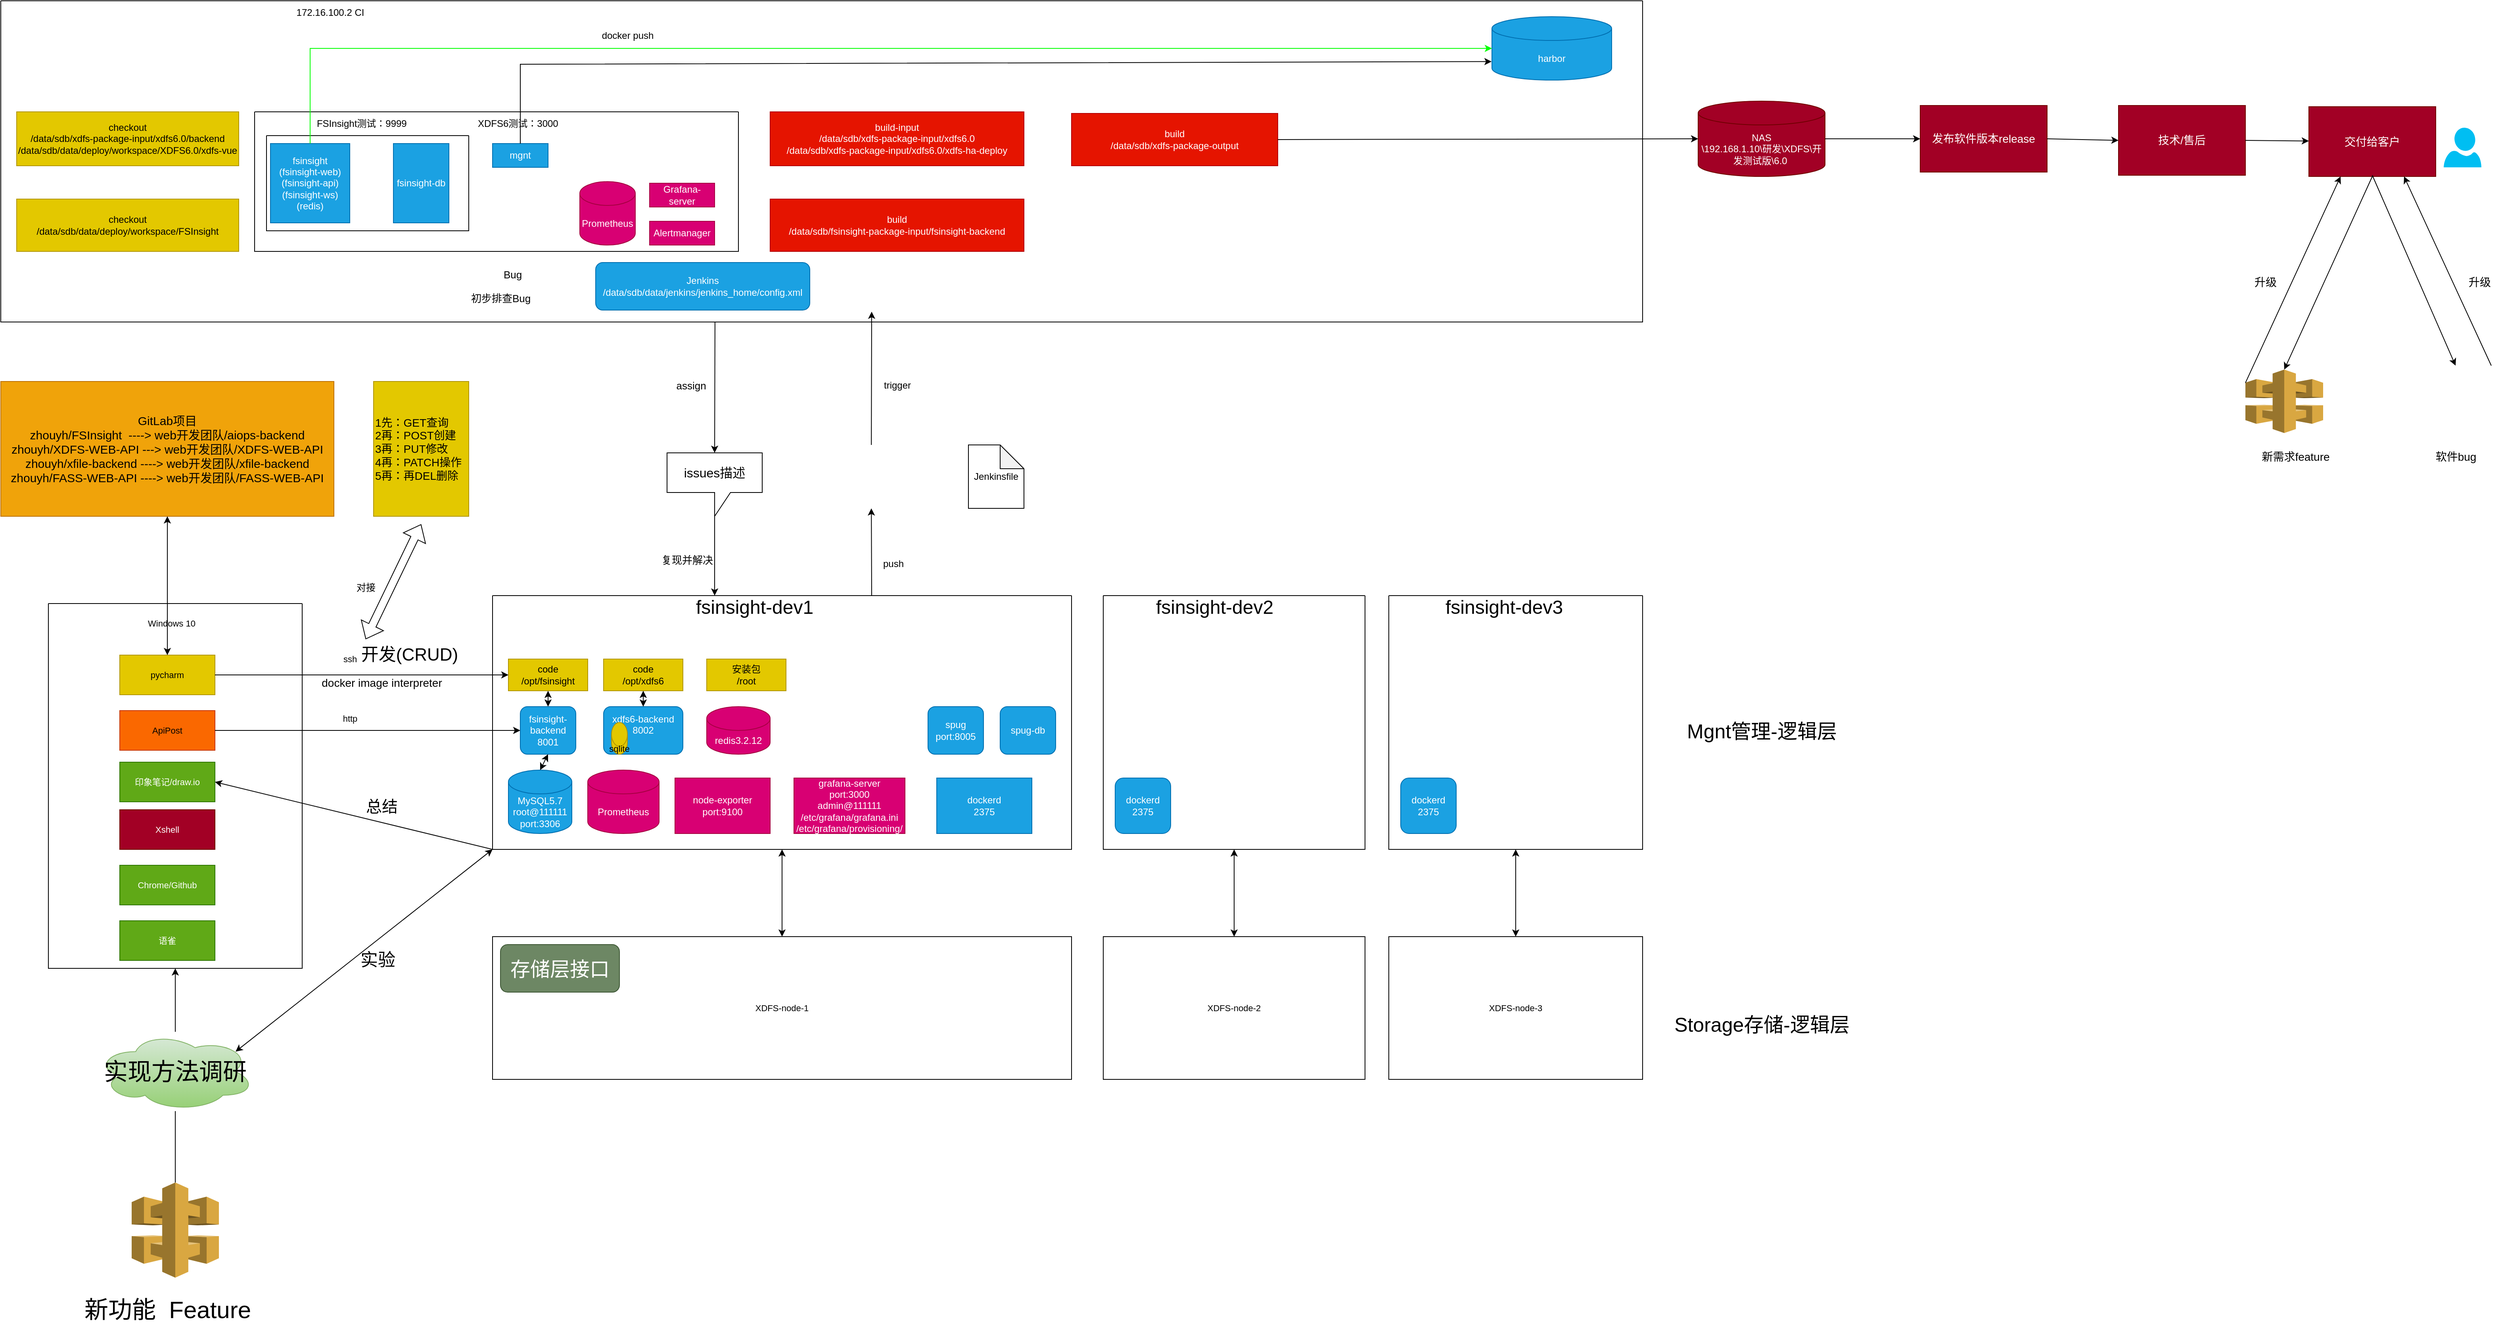 <mxfile version="20.8.20" type="github">
  <diagram id="FTMYfUYjVG7pnufS5h2L" name="第 1 页">
    <mxGraphModel dx="1747" dy="787" grid="1" gridSize="10" guides="1" tooltips="1" connect="1" arrows="1" fold="1" page="1" pageScale="1" pageWidth="827" pageHeight="1169" math="0" shadow="0">
      <root>
        <mxCell id="0" />
        <mxCell id="1" parent="0" />
        <mxCell id="vSvhDizwMLqlaj25CJx4-2" value="" style="swimlane;startSize=0;" parent="1" vertex="1">
          <mxGeometry x="-170" y="800" width="730" height="320" as="geometry" />
        </mxCell>
        <mxCell id="vSvhDizwMLqlaj25CJx4-3" value="fsinsight-dev1" style="text;html=1;align=center;verticalAlign=middle;resizable=0;points=[];autosize=1;strokeColor=none;fillColor=none;fontSize=24;" parent="vSvhDizwMLqlaj25CJx4-2" vertex="1">
          <mxGeometry x="245" y="-5" width="170" height="40" as="geometry" />
        </mxCell>
        <mxCell id="vSvhDizwMLqlaj25CJx4-12" value="spug&lt;br&gt;port:8005" style="rounded=1;whiteSpace=wrap;html=1;fillColor=#1ba1e2;fontColor=#ffffff;strokeColor=#006EAF;" parent="vSvhDizwMLqlaj25CJx4-2" vertex="1">
          <mxGeometry x="549" y="140" width="70" height="60" as="geometry" />
        </mxCell>
        <mxCell id="vSvhDizwMLqlaj25CJx4-13" value="spug-db" style="rounded=1;whiteSpace=wrap;html=1;fillColor=#1ba1e2;fontColor=#ffffff;strokeColor=#006EAF;" parent="vSvhDizwMLqlaj25CJx4-2" vertex="1">
          <mxGeometry x="640" y="140" width="70" height="60" as="geometry" />
        </mxCell>
        <mxCell id="vSvhDizwMLqlaj25CJx4-15" value="code&lt;br&gt;/opt/fsinsight" style="rounded=0;whiteSpace=wrap;html=1;fillColor=#e3c800;fontColor=#000000;strokeColor=#B09500;" parent="vSvhDizwMLqlaj25CJx4-2" vertex="1">
          <mxGeometry x="20" y="80" width="100" height="40" as="geometry" />
        </mxCell>
        <mxCell id="vSvhDizwMLqlaj25CJx4-16" value="code&lt;br&gt;/opt/xdfs6" style="rounded=0;whiteSpace=wrap;html=1;fillColor=#e3c800;fontColor=#000000;strokeColor=#B09500;" parent="vSvhDizwMLqlaj25CJx4-2" vertex="1">
          <mxGeometry x="140" y="80" width="100" height="40" as="geometry" />
        </mxCell>
        <mxCell id="vSvhDizwMLqlaj25CJx4-17" value="fsinsight-backend&lt;br&gt;8001" style="rounded=1;whiteSpace=wrap;html=1;fillColor=#1ba1e2;fontColor=#ffffff;strokeColor=#006EAF;" parent="vSvhDizwMLqlaj25CJx4-2" vertex="1">
          <mxGeometry x="35" y="140" width="70" height="60" as="geometry" />
        </mxCell>
        <mxCell id="vSvhDizwMLqlaj25CJx4-18" value="xdfs6-backend&lt;br&gt;8002&lt;br&gt;&lt;br&gt;" style="rounded=1;whiteSpace=wrap;html=1;fillColor=#1ba1e2;fontColor=#ffffff;strokeColor=#006EAF;" parent="vSvhDizwMLqlaj25CJx4-2" vertex="1">
          <mxGeometry x="140" y="140" width="100" height="60" as="geometry" />
        </mxCell>
        <mxCell id="BFVZz1PlwPAsUvEPE4qQ-16" value="Prometheus" style="shape=cylinder3;whiteSpace=wrap;html=1;boundedLbl=1;backgroundOutline=1;size=15;fillColor=#d80073;fontColor=#ffffff;strokeColor=#A50040;" parent="vSvhDizwMLqlaj25CJx4-2" vertex="1">
          <mxGeometry x="120" y="220" width="90" height="80" as="geometry" />
        </mxCell>
        <mxCell id="BFVZz1PlwPAsUvEPE4qQ-17" value="MySQL5.7&lt;br&gt;root@111111&lt;br&gt;port:3306" style="shape=cylinder3;whiteSpace=wrap;html=1;boundedLbl=1;backgroundOutline=1;size=15;fillColor=#1ba1e2;fontColor=#ffffff;strokeColor=#006EAF;" parent="vSvhDizwMLqlaj25CJx4-2" vertex="1">
          <mxGeometry x="20" y="220" width="80" height="80" as="geometry" />
        </mxCell>
        <mxCell id="BFVZz1PlwPAsUvEPE4qQ-18" value="node-exporter&lt;br style=&quot;border-color: var(--border-color);&quot;&gt;port:9100" style="rounded=0;whiteSpace=wrap;html=1;fillColor=#d80073;fontColor=#ffffff;strokeColor=#A50040;" parent="vSvhDizwMLqlaj25CJx4-2" vertex="1">
          <mxGeometry x="230" y="230" width="120" height="70" as="geometry" />
        </mxCell>
        <mxCell id="BFVZz1PlwPAsUvEPE4qQ-19" value="grafana-server&lt;br style=&quot;border-color: var(--border-color);&quot;&gt;port:3000&lt;br&gt;admin@111111&lt;br style=&quot;border-color: var(--border-color);&quot;&gt;/etc/grafana/grafana.ini&lt;br style=&quot;border-color: var(--border-color);&quot;&gt;/etc/grafana/provisioning/" style="rounded=0;whiteSpace=wrap;html=1;fillColor=#d80073;fontColor=#ffffff;strokeColor=#A50040;" parent="vSvhDizwMLqlaj25CJx4-2" vertex="1">
          <mxGeometry x="380" y="230" width="140" height="70" as="geometry" />
        </mxCell>
        <mxCell id="BFVZz1PlwPAsUvEPE4qQ-20" value="dockerd&lt;br&gt;2375" style="rounded=0;whiteSpace=wrap;html=1;fillColor=#1ba1e2;fontColor=#ffffff;strokeColor=#006EAF;" parent="vSvhDizwMLqlaj25CJx4-2" vertex="1">
          <mxGeometry x="560" y="230" width="120" height="70" as="geometry" />
        </mxCell>
        <mxCell id="BFVZz1PlwPAsUvEPE4qQ-26" value="" style="endArrow=classic;startArrow=classic;html=1;rounded=0;entryX=0.5;entryY=1;entryDx=0;entryDy=0;exitX=0.5;exitY=0;exitDx=0;exitDy=0;" parent="vSvhDizwMLqlaj25CJx4-2" source="vSvhDizwMLqlaj25CJx4-17" target="vSvhDizwMLqlaj25CJx4-15" edge="1">
          <mxGeometry width="50" height="50" relative="1" as="geometry">
            <mxPoint x="230" y="250" as="sourcePoint" />
            <mxPoint x="280" y="200" as="targetPoint" />
          </mxGeometry>
        </mxCell>
        <mxCell id="BFVZz1PlwPAsUvEPE4qQ-27" value="" style="endArrow=classic;startArrow=classic;html=1;rounded=0;entryX=0.5;entryY=1;entryDx=0;entryDy=0;exitX=0.5;exitY=0;exitDx=0;exitDy=0;" parent="vSvhDizwMLqlaj25CJx4-2" source="vSvhDizwMLqlaj25CJx4-18" target="vSvhDizwMLqlaj25CJx4-16" edge="1">
          <mxGeometry width="50" height="50" relative="1" as="geometry">
            <mxPoint x="230" y="250" as="sourcePoint" />
            <mxPoint x="280" y="200" as="targetPoint" />
          </mxGeometry>
        </mxCell>
        <mxCell id="BFVZz1PlwPAsUvEPE4qQ-32" value="&lt;font style=&quot;font-size: 11px;&quot;&gt;sqlite&lt;/font&gt;" style="shape=cylinder3;whiteSpace=wrap;html=1;boundedLbl=1;backgroundOutline=1;size=15;fillColor=#e3c800;fontColor=#000000;strokeColor=#B09500;" parent="vSvhDizwMLqlaj25CJx4-2" vertex="1">
          <mxGeometry x="150" y="160" width="20" height="40" as="geometry" />
        </mxCell>
        <mxCell id="BFVZz1PlwPAsUvEPE4qQ-56" value="" style="endArrow=classic;startArrow=classic;html=1;rounded=0;fontSize=13;exitX=0.5;exitY=0;exitDx=0;exitDy=0;exitPerimeter=0;entryX=0.5;entryY=1;entryDx=0;entryDy=0;" parent="vSvhDizwMLqlaj25CJx4-2" source="BFVZz1PlwPAsUvEPE4qQ-17" target="vSvhDizwMLqlaj25CJx4-17" edge="1">
          <mxGeometry width="50" height="50" relative="1" as="geometry">
            <mxPoint x="250" y="280" as="sourcePoint" />
            <mxPoint x="300" y="230" as="targetPoint" />
          </mxGeometry>
        </mxCell>
        <mxCell id="BFVZz1PlwPAsUvEPE4qQ-57" value="安装包&lt;br&gt;/root" style="rounded=0;whiteSpace=wrap;html=1;fillColor=#e3c800;fontColor=#000000;strokeColor=#B09500;" parent="vSvhDizwMLqlaj25CJx4-2" vertex="1">
          <mxGeometry x="270" y="80" width="100" height="40" as="geometry" />
        </mxCell>
        <mxCell id="BFVZz1PlwPAsUvEPE4qQ-99" value="redis3.2.12" style="shape=cylinder3;whiteSpace=wrap;html=1;boundedLbl=1;backgroundOutline=1;size=15;fillColor=#d80073;fontColor=#ffffff;strokeColor=#A50040;" parent="vSvhDizwMLqlaj25CJx4-2" vertex="1">
          <mxGeometry x="270" y="140" width="80" height="60" as="geometry" />
        </mxCell>
        <mxCell id="vSvhDizwMLqlaj25CJx4-4" value="" style="swimlane;startSize=0;" parent="1" vertex="1">
          <mxGeometry x="600" y="800" width="330" height="320" as="geometry" />
        </mxCell>
        <mxCell id="vSvhDizwMLqlaj25CJx4-5" value="fsinsight-dev2" style="text;html=1;align=center;verticalAlign=middle;resizable=0;points=[];autosize=1;strokeColor=none;fillColor=none;fontSize=24;" parent="vSvhDizwMLqlaj25CJx4-4" vertex="1">
          <mxGeometry x="55" y="-5" width="170" height="40" as="geometry" />
        </mxCell>
        <mxCell id="vSvhDizwMLqlaj25CJx4-27" value="dockerd&lt;br&gt;2375" style="rounded=1;whiteSpace=wrap;html=1;fillColor=#1ba1e2;fontColor=#ffffff;strokeColor=#006EAF;" parent="vSvhDizwMLqlaj25CJx4-4" vertex="1">
          <mxGeometry x="15" y="230" width="70" height="70" as="geometry" />
        </mxCell>
        <mxCell id="vSvhDizwMLqlaj25CJx4-6" value="" style="swimlane;startSize=0;" parent="1" vertex="1">
          <mxGeometry x="960" y="800" width="320" height="320" as="geometry" />
        </mxCell>
        <mxCell id="vSvhDizwMLqlaj25CJx4-7" value="fsinsight-dev3" style="text;html=1;align=center;verticalAlign=middle;resizable=0;points=[];autosize=1;strokeColor=none;fillColor=none;fontSize=24;" parent="vSvhDizwMLqlaj25CJx4-6" vertex="1">
          <mxGeometry x="60" y="-5" width="170" height="40" as="geometry" />
        </mxCell>
        <mxCell id="vSvhDizwMLqlaj25CJx4-28" value="dockerd&lt;br&gt;2375" style="rounded=1;whiteSpace=wrap;html=1;fillColor=#1ba1e2;fontColor=#ffffff;strokeColor=#006EAF;" parent="vSvhDizwMLqlaj25CJx4-6" vertex="1">
          <mxGeometry x="15" y="230" width="70" height="70" as="geometry" />
        </mxCell>
        <mxCell id="vSvhDizwMLqlaj25CJx4-19" value="" style="swimlane;startSize=0;fillColor=#FFFFFF;fontColor=#ffffff;strokeColor=#000000;" parent="1" vertex="1">
          <mxGeometry x="-790" y="50" width="2070" height="405" as="geometry" />
        </mxCell>
        <mxCell id="vSvhDizwMLqlaj25CJx4-21" value="Jenkins&lt;br&gt;/data/sdb/data/jenkins/jenkins_home/config.xml" style="rounded=1;whiteSpace=wrap;html=1;fillColor=#1ba1e2;fontColor=#ffffff;strokeColor=#006EAF;" parent="vSvhDizwMLqlaj25CJx4-19" vertex="1">
          <mxGeometry x="750" y="330" width="270" height="60" as="geometry" />
        </mxCell>
        <mxCell id="vSvhDizwMLqlaj25CJx4-22" value="checkout&lt;br&gt;/data/sdb/data/deploy/workspace/FSInsight" style="rounded=0;whiteSpace=wrap;html=1;fillColor=#e3c800;fontColor=#000000;strokeColor=#B09500;" parent="vSvhDizwMLqlaj25CJx4-19" vertex="1">
          <mxGeometry x="20" y="250" width="280" height="66" as="geometry" />
        </mxCell>
        <mxCell id="vSvhDizwMLqlaj25CJx4-23" value="checkout&lt;br&gt;/data/sdb/xdfs-package-input/xdfs6.0/backend&lt;br&gt;/data/sdb/data/deploy/workspace/XDFS6.0/xdfs-vue" style="rounded=0;whiteSpace=wrap;html=1;fillColor=#e3c800;fontColor=#000000;strokeColor=#B09500;" parent="vSvhDizwMLqlaj25CJx4-19" vertex="1">
          <mxGeometry x="20" y="140" width="280" height="68" as="geometry" />
        </mxCell>
        <mxCell id="vSvhDizwMLqlaj25CJx4-24" value="build&lt;br&gt;/data/sdb/fsinsight-package-input/fsinsight-backend" style="rounded=0;whiteSpace=wrap;html=1;fillColor=#e51400;fontColor=#ffffff;strokeColor=#B20000;" parent="vSvhDizwMLqlaj25CJx4-19" vertex="1">
          <mxGeometry x="970" y="250" width="320" height="66" as="geometry" />
        </mxCell>
        <mxCell id="vSvhDizwMLqlaj25CJx4-25" value="build-input&lt;br&gt;/data/sdb/xdfs-package-input/xdfs6.0&lt;br&gt;/data/sdb/xdfs-package-input/xdfs6.0/xdfs-ha-deploy" style="rounded=0;whiteSpace=wrap;html=1;fillColor=#e51400;fontColor=#ffffff;strokeColor=#B20000;" parent="vSvhDizwMLqlaj25CJx4-19" vertex="1">
          <mxGeometry x="970" y="140" width="320" height="68" as="geometry" />
        </mxCell>
        <mxCell id="vSvhDizwMLqlaj25CJx4-26" value="172.16.100.2 CI" style="text;html=1;align=center;verticalAlign=middle;resizable=0;points=[];autosize=1;strokeColor=none;fillColor=none;" parent="vSvhDizwMLqlaj25CJx4-19" vertex="1">
          <mxGeometry x="360" width="110" height="30" as="geometry" />
        </mxCell>
        <mxCell id="BFVZz1PlwPAsUvEPE4qQ-6" value="harbor" style="shape=cylinder3;whiteSpace=wrap;html=1;boundedLbl=1;backgroundOutline=1;size=15;fillColor=#1ba1e2;fontColor=#ffffff;strokeColor=#006EAF;" parent="vSvhDizwMLqlaj25CJx4-19" vertex="1">
          <mxGeometry x="1880" y="20" width="151" height="80" as="geometry" />
        </mxCell>
        <mxCell id="BFVZz1PlwPAsUvEPE4qQ-7" value="" style="swimlane;startSize=0;" parent="vSvhDizwMLqlaj25CJx4-19" vertex="1">
          <mxGeometry x="320" y="140" width="610" height="176" as="geometry" />
        </mxCell>
        <mxCell id="BFVZz1PlwPAsUvEPE4qQ-8" value="FSInsight测试：9999&amp;nbsp;&amp;nbsp;" style="text;html=1;align=center;verticalAlign=middle;resizable=0;points=[];autosize=1;strokeColor=none;fillColor=none;" parent="BFVZz1PlwPAsUvEPE4qQ-7" vertex="1">
          <mxGeometry x="67.58" width="140" height="30" as="geometry" />
        </mxCell>
        <mxCell id="BFVZz1PlwPAsUvEPE4qQ-10" value="Prometheus" style="shape=cylinder3;whiteSpace=wrap;html=1;boundedLbl=1;backgroundOutline=1;size=15;fillColor=#d80073;fontColor=#ffffff;strokeColor=#A50040;" parent="BFVZz1PlwPAsUvEPE4qQ-7" vertex="1">
          <mxGeometry x="410" y="88" width="70" height="80" as="geometry" />
        </mxCell>
        <mxCell id="BFVZz1PlwPAsUvEPE4qQ-11" value="Alertmanager" style="rounded=0;whiteSpace=wrap;html=1;fillColor=#d80073;fontColor=#ffffff;strokeColor=#A50040;" parent="BFVZz1PlwPAsUvEPE4qQ-7" vertex="1">
          <mxGeometry x="498" y="138" width="82" height="30" as="geometry" />
        </mxCell>
        <mxCell id="BFVZz1PlwPAsUvEPE4qQ-12" value="Grafana-server" style="rounded=0;whiteSpace=wrap;html=1;fillColor=#d80073;fontColor=#ffffff;strokeColor=#A50040;" parent="BFVZz1PlwPAsUvEPE4qQ-7" vertex="1">
          <mxGeometry x="498" y="90" width="82" height="30" as="geometry" />
        </mxCell>
        <mxCell id="BFVZz1PlwPAsUvEPE4qQ-15" value="mgnt" style="rounded=0;whiteSpace=wrap;html=1;fillColor=#1ba1e2;fontColor=#ffffff;strokeColor=#006EAF;" parent="BFVZz1PlwPAsUvEPE4qQ-7" vertex="1">
          <mxGeometry x="300" y="40" width="70" height="30" as="geometry" />
        </mxCell>
        <mxCell id="g5A8tSMMiwnT3m2xEH7A-10" value="XDFS6测试：3000&amp;nbsp;&amp;nbsp;" style="text;html=1;align=center;verticalAlign=middle;resizable=0;points=[];autosize=1;strokeColor=none;fillColor=none;" vertex="1" parent="BFVZz1PlwPAsUvEPE4qQ-7">
          <mxGeometry x="270" width="130" height="30" as="geometry" />
        </mxCell>
        <mxCell id="g5A8tSMMiwnT3m2xEH7A-11" value="" style="swimlane;startSize=0;strokeColor=#000000;fontSize=12;fontColor=#000000;fillColor=#FFFFFF;" vertex="1" parent="BFVZz1PlwPAsUvEPE4qQ-7">
          <mxGeometry x="15" y="30" width="255" height="120" as="geometry" />
        </mxCell>
        <mxCell id="g5A8tSMMiwnT3m2xEH7A-12" value="fsinsight-db" style="rounded=0;whiteSpace=wrap;html=1;fillColor=#1ba1e2;fontColor=#ffffff;strokeColor=#006EAF;" vertex="1" parent="g5A8tSMMiwnT3m2xEH7A-11">
          <mxGeometry x="160" y="10" width="70" height="100" as="geometry" />
        </mxCell>
        <mxCell id="BFVZz1PlwPAsUvEPE4qQ-14" value="fsinsight&lt;br&gt;(fsinsight-web)&lt;br&gt;(fsinsight-api)&lt;br&gt;(fsinsight-ws)&lt;br&gt;(redis)" style="rounded=0;whiteSpace=wrap;html=1;fillColor=#1ba1e2;fontColor=#ffffff;strokeColor=#006EAF;" parent="g5A8tSMMiwnT3m2xEH7A-11" vertex="1">
          <mxGeometry x="5" y="10" width="100" height="100" as="geometry" />
        </mxCell>
        <mxCell id="BFVZz1PlwPAsUvEPE4qQ-21" value="build&lt;br&gt;/data/sdb/xdfs-package-output" style="rounded=0;whiteSpace=wrap;html=1;fillColor=#e51400;fontColor=#ffffff;strokeColor=#B20000;" parent="vSvhDizwMLqlaj25CJx4-19" vertex="1">
          <mxGeometry x="1350" y="142" width="260" height="66" as="geometry" />
        </mxCell>
        <mxCell id="BFVZz1PlwPAsUvEPE4qQ-51" value="" style="shape=image;html=1;verticalAlign=top;verticalLabelPosition=bottom;labelBackgroundColor=#ffffff;imageAspect=0;aspect=fixed;image=https://cdn2.iconfinder.com/data/icons/boxicons-solid-vol-1/24/bxs-bug-128.png;fontSize=13;" parent="vSvhDizwMLqlaj25CJx4-19" vertex="1">
          <mxGeometry x="670" y="340" width="50" height="50" as="geometry" />
        </mxCell>
        <mxCell id="BFVZz1PlwPAsUvEPE4qQ-52" value="Bug" style="text;html=1;align=center;verticalAlign=middle;resizable=0;points=[];autosize=1;strokeColor=none;fillColor=none;fontSize=13;" parent="vSvhDizwMLqlaj25CJx4-19" vertex="1">
          <mxGeometry x="620" y="330" width="50" height="30" as="geometry" />
        </mxCell>
        <mxCell id="BFVZz1PlwPAsUvEPE4qQ-53" value="初步排查Bug" style="text;html=1;align=center;verticalAlign=middle;resizable=0;points=[];autosize=1;strokeColor=none;fillColor=none;fontSize=13;" parent="vSvhDizwMLqlaj25CJx4-19" vertex="1">
          <mxGeometry x="580" y="360" width="100" height="30" as="geometry" />
        </mxCell>
        <mxCell id="g5A8tSMMiwnT3m2xEH7A-4" value="" style="endArrow=classic;html=1;rounded=0;fontSize=24;exitX=0.5;exitY=0;exitDx=0;exitDy=0;entryX=0;entryY=0.5;entryDx=0;entryDy=0;entryPerimeter=0;strokeColor=#00FF00;" edge="1" parent="vSvhDizwMLqlaj25CJx4-19" source="BFVZz1PlwPAsUvEPE4qQ-14" target="BFVZz1PlwPAsUvEPE4qQ-6">
          <mxGeometry width="50" height="50" relative="1" as="geometry">
            <mxPoint x="1230" y="590" as="sourcePoint" />
            <mxPoint x="1280" y="540" as="targetPoint" />
            <Array as="points">
              <mxPoint x="390" y="60" />
            </Array>
          </mxGeometry>
        </mxCell>
        <mxCell id="g5A8tSMMiwnT3m2xEH7A-6" value="" style="endArrow=classic;html=1;rounded=0;strokeColor=#000000;fontSize=24;fontColor=#00FF00;exitX=0.5;exitY=0;exitDx=0;exitDy=0;entryX=-0.003;entryY=0.708;entryDx=0;entryDy=0;entryPerimeter=0;" edge="1" parent="vSvhDizwMLqlaj25CJx4-19" source="BFVZz1PlwPAsUvEPE4qQ-15" target="BFVZz1PlwPAsUvEPE4qQ-6">
          <mxGeometry width="50" height="50" relative="1" as="geometry">
            <mxPoint x="840" y="390" as="sourcePoint" />
            <mxPoint x="890" y="340" as="targetPoint" />
            <Array as="points">
              <mxPoint x="655" y="80" />
            </Array>
          </mxGeometry>
        </mxCell>
        <mxCell id="g5A8tSMMiwnT3m2xEH7A-9" value="&lt;font style=&quot;font-size: 12px;&quot;&gt;docker push&lt;/font&gt;" style="text;html=1;align=center;verticalAlign=middle;resizable=0;points=[];autosize=1;strokeColor=none;fillColor=none;fontSize=24;fontColor=#000000;" vertex="1" parent="vSvhDizwMLqlaj25CJx4-19">
          <mxGeometry x="745" y="20" width="90" height="40" as="geometry" />
        </mxCell>
        <mxCell id="BFVZz1PlwPAsUvEPE4qQ-3" value="" style="shape=image;verticalLabelPosition=bottom;labelBackgroundColor=default;verticalAlign=top;aspect=fixed;imageAspect=0;image=https://cdn2.downdetector.com/static/uploads/logo/gitlab.png;" parent="1" vertex="1">
          <mxGeometry x="202" y="610" width="211.17" height="80" as="geometry" />
        </mxCell>
        <mxCell id="BFVZz1PlwPAsUvEPE4qQ-4" value="" style="endArrow=classic;html=1;rounded=0;entryX=0.5;entryY=1;entryDx=0;entryDy=0;" parent="1" target="BFVZz1PlwPAsUvEPE4qQ-3" edge="1">
          <mxGeometry width="50" height="50" relative="1" as="geometry">
            <mxPoint x="308" y="800" as="sourcePoint" />
            <mxPoint x="400" y="760" as="targetPoint" />
          </mxGeometry>
        </mxCell>
        <mxCell id="BFVZz1PlwPAsUvEPE4qQ-5" value="" style="endArrow=classic;html=1;rounded=0;exitX=0.5;exitY=0;exitDx=0;exitDy=0;" parent="1" source="BFVZz1PlwPAsUvEPE4qQ-3" edge="1">
          <mxGeometry width="50" height="50" relative="1" as="geometry">
            <mxPoint x="350" y="810" as="sourcePoint" />
            <mxPoint x="308" y="442" as="targetPoint" />
          </mxGeometry>
        </mxCell>
        <mxCell id="BFVZz1PlwPAsUvEPE4qQ-25" value="Jenkinsfile" style="shape=note;whiteSpace=wrap;html=1;backgroundOutline=1;darkOpacity=0.05;" parent="1" vertex="1">
          <mxGeometry x="430" y="610" width="70" height="80" as="geometry" />
        </mxCell>
        <mxCell id="BFVZz1PlwPAsUvEPE4qQ-28" value="NAS&lt;br&gt;\192.168.1.10\研发\XDFS\开发测试版\6.0&amp;nbsp;" style="shape=cylinder3;whiteSpace=wrap;html=1;boundedLbl=1;backgroundOutline=1;size=15;fillColor=#a20025;fontColor=#ffffff;strokeColor=#6F0000;" parent="1" vertex="1">
          <mxGeometry x="1350" y="176.5" width="160" height="95" as="geometry" />
        </mxCell>
        <mxCell id="BFVZz1PlwPAsUvEPE4qQ-29" value="" style="endArrow=classic;html=1;rounded=0;exitX=1;exitY=0.5;exitDx=0;exitDy=0;entryX=0;entryY=0.5;entryDx=0;entryDy=0;entryPerimeter=0;" parent="1" source="BFVZz1PlwPAsUvEPE4qQ-21" target="BFVZz1PlwPAsUvEPE4qQ-28" edge="1">
          <mxGeometry width="50" height="50" relative="1" as="geometry">
            <mxPoint x="1000" y="550" as="sourcePoint" />
            <mxPoint x="1050" y="500" as="targetPoint" />
          </mxGeometry>
        </mxCell>
        <mxCell id="BFVZz1PlwPAsUvEPE4qQ-30" value="push" style="text;html=1;align=center;verticalAlign=middle;resizable=0;points=[];autosize=1;strokeColor=none;fillColor=none;" parent="1" vertex="1">
          <mxGeometry x="310" y="745" width="50" height="30" as="geometry" />
        </mxCell>
        <mxCell id="BFVZz1PlwPAsUvEPE4qQ-31" value="trigger" style="text;html=1;align=center;verticalAlign=middle;resizable=0;points=[];autosize=1;strokeColor=none;fillColor=none;" parent="1" vertex="1">
          <mxGeometry x="310" y="520" width="60" height="30" as="geometry" />
        </mxCell>
        <mxCell id="BFVZz1PlwPAsUvEPE4qQ-33" value="XDFS-node-1" style="rounded=0;whiteSpace=wrap;html=1;fontSize=11;" parent="1" vertex="1">
          <mxGeometry x="-170" y="1230" width="730" height="180" as="geometry" />
        </mxCell>
        <mxCell id="BFVZz1PlwPAsUvEPE4qQ-34" value="XDFS-node-2" style="rounded=0;whiteSpace=wrap;html=1;fontSize=11;" parent="1" vertex="1">
          <mxGeometry x="600" y="1230" width="330" height="180" as="geometry" />
        </mxCell>
        <mxCell id="BFVZz1PlwPAsUvEPE4qQ-35" value="XDFS-node-3" style="rounded=0;whiteSpace=wrap;html=1;fontSize=11;" parent="1" vertex="1">
          <mxGeometry x="960" y="1230" width="320" height="180" as="geometry" />
        </mxCell>
        <mxCell id="BFVZz1PlwPAsUvEPE4qQ-36" value="" style="swimlane;startSize=0;fontSize=11;" parent="1" vertex="1">
          <mxGeometry x="-730" y="810" width="320" height="460" as="geometry" />
        </mxCell>
        <mxCell id="BFVZz1PlwPAsUvEPE4qQ-37" value="pycharm" style="rounded=0;whiteSpace=wrap;html=1;fontSize=11;fillColor=#e3c800;fontColor=#000000;strokeColor=#B09500;" parent="BFVZz1PlwPAsUvEPE4qQ-36" vertex="1">
          <mxGeometry x="90" y="65" width="120" height="50" as="geometry" />
        </mxCell>
        <mxCell id="BFVZz1PlwPAsUvEPE4qQ-38" value="ApiPost" style="rounded=0;whiteSpace=wrap;html=1;fontSize=11;fillColor=#fa6800;fontColor=#000000;strokeColor=#C73500;" parent="BFVZz1PlwPAsUvEPE4qQ-36" vertex="1">
          <mxGeometry x="90" y="135" width="120" height="50" as="geometry" />
        </mxCell>
        <mxCell id="BFVZz1PlwPAsUvEPE4qQ-39" value="印象笔记/draw.io" style="rounded=0;whiteSpace=wrap;html=1;fontSize=11;fillColor=#60a917;fontColor=#ffffff;strokeColor=#2D7600;" parent="BFVZz1PlwPAsUvEPE4qQ-36" vertex="1">
          <mxGeometry x="90" y="200" width="120" height="50" as="geometry" />
        </mxCell>
        <mxCell id="BFVZz1PlwPAsUvEPE4qQ-44" value="Windows 10" style="text;html=1;align=center;verticalAlign=middle;resizable=0;points=[];autosize=1;strokeColor=none;fillColor=none;fontSize=11;" parent="BFVZz1PlwPAsUvEPE4qQ-36" vertex="1">
          <mxGeometry x="110" y="10" width="90" height="30" as="geometry" />
        </mxCell>
        <mxCell id="BFVZz1PlwPAsUvEPE4qQ-45" value="Xshell" style="rounded=0;whiteSpace=wrap;html=1;fontSize=11;fillColor=#a20025;fontColor=#ffffff;strokeColor=#6F0000;" parent="BFVZz1PlwPAsUvEPE4qQ-36" vertex="1">
          <mxGeometry x="90" y="260" width="120" height="50" as="geometry" />
        </mxCell>
        <mxCell id="BFVZz1PlwPAsUvEPE4qQ-58" value="Chrome/Github" style="rounded=0;whiteSpace=wrap;html=1;fontSize=11;fillColor=#60a917;fontColor=#ffffff;strokeColor=#2D7600;" parent="BFVZz1PlwPAsUvEPE4qQ-36" vertex="1">
          <mxGeometry x="90" y="330" width="120" height="50" as="geometry" />
        </mxCell>
        <mxCell id="NU3CGl9o4t8RzsglqHRR-1" value="语雀" style="rounded=0;whiteSpace=wrap;html=1;fontSize=11;fillColor=#60a917;fontColor=#ffffff;strokeColor=#2D7600;" parent="BFVZz1PlwPAsUvEPE4qQ-36" vertex="1">
          <mxGeometry x="90" y="400" width="120" height="50" as="geometry" />
        </mxCell>
        <mxCell id="BFVZz1PlwPAsUvEPE4qQ-40" value="" style="endArrow=classic;html=1;rounded=0;fontSize=11;exitX=1;exitY=0.5;exitDx=0;exitDy=0;entryX=0;entryY=0.5;entryDx=0;entryDy=0;" parent="1" source="BFVZz1PlwPAsUvEPE4qQ-37" target="vSvhDizwMLqlaj25CJx4-15" edge="1">
          <mxGeometry width="50" height="50" relative="1" as="geometry">
            <mxPoint x="-350" y="490" as="sourcePoint" />
            <mxPoint x="-300" y="440" as="targetPoint" />
          </mxGeometry>
        </mxCell>
        <mxCell id="BFVZz1PlwPAsUvEPE4qQ-41" value="ssh" style="text;html=1;align=center;verticalAlign=middle;resizable=0;points=[];autosize=1;strokeColor=none;fillColor=none;fontSize=11;" parent="1" vertex="1">
          <mxGeometry x="-370" y="865" width="40" height="30" as="geometry" />
        </mxCell>
        <mxCell id="BFVZz1PlwPAsUvEPE4qQ-42" value="" style="endArrow=classic;html=1;rounded=0;fontSize=11;exitX=1;exitY=0.5;exitDx=0;exitDy=0;entryX=0;entryY=0.5;entryDx=0;entryDy=0;" parent="1" source="BFVZz1PlwPAsUvEPE4qQ-38" target="vSvhDizwMLqlaj25CJx4-17" edge="1">
          <mxGeometry width="50" height="50" relative="1" as="geometry">
            <mxPoint x="-350" y="620" as="sourcePoint" />
            <mxPoint x="-300" y="570" as="targetPoint" />
          </mxGeometry>
        </mxCell>
        <mxCell id="BFVZz1PlwPAsUvEPE4qQ-43" value="http" style="text;html=1;align=center;verticalAlign=middle;resizable=0;points=[];autosize=1;strokeColor=none;fillColor=none;fontSize=11;" parent="1" vertex="1">
          <mxGeometry x="-370" y="940" width="40" height="30" as="geometry" />
        </mxCell>
        <mxCell id="BFVZz1PlwPAsUvEPE4qQ-48" value="&lt;font style=&quot;font-size: 16px;&quot;&gt;issues描述&lt;/font&gt;" style="shape=callout;whiteSpace=wrap;html=1;perimeter=calloutPerimeter;fontSize=11;" parent="1" vertex="1">
          <mxGeometry x="50" y="620" width="120" height="80" as="geometry" />
        </mxCell>
        <mxCell id="BFVZz1PlwPAsUvEPE4qQ-49" value="" style="endArrow=classic;html=1;rounded=0;fontSize=16;entryX=0.5;entryY=0;entryDx=0;entryDy=0;entryPerimeter=0;exitX=0.435;exitY=1.001;exitDx=0;exitDy=0;exitPerimeter=0;" parent="1" source="vSvhDizwMLqlaj25CJx4-19" target="BFVZz1PlwPAsUvEPE4qQ-48" edge="1">
          <mxGeometry width="50" height="50" relative="1" as="geometry">
            <mxPoint x="110" y="460" as="sourcePoint" />
            <mxPoint x="30" y="590" as="targetPoint" />
          </mxGeometry>
        </mxCell>
        <mxCell id="BFVZz1PlwPAsUvEPE4qQ-50" value="assign" style="text;html=1;align=center;verticalAlign=middle;resizable=0;points=[];autosize=1;strokeColor=none;fillColor=none;fontSize=13;" parent="1" vertex="1">
          <mxGeometry x="50" y="520" width="60" height="30" as="geometry" />
        </mxCell>
        <mxCell id="BFVZz1PlwPAsUvEPE4qQ-54" value="" style="endArrow=classic;html=1;rounded=0;fontSize=13;exitX=0;exitY=0;exitDx=60;exitDy=80;exitPerimeter=0;entryX=0.206;entryY=0.125;entryDx=0;entryDy=0;entryPerimeter=0;" parent="1" source="BFVZz1PlwPAsUvEPE4qQ-48" target="vSvhDizwMLqlaj25CJx4-3" edge="1">
          <mxGeometry width="50" height="50" relative="1" as="geometry">
            <mxPoint x="80" y="830" as="sourcePoint" />
            <mxPoint x="130" y="780" as="targetPoint" />
          </mxGeometry>
        </mxCell>
        <mxCell id="BFVZz1PlwPAsUvEPE4qQ-55" value="复现并解决" style="text;html=1;align=center;verticalAlign=middle;resizable=0;points=[];autosize=1;strokeColor=none;fillColor=none;fontSize=13;" parent="1" vertex="1">
          <mxGeometry x="30" y="740" width="90" height="30" as="geometry" />
        </mxCell>
        <mxCell id="BFVZz1PlwPAsUvEPE4qQ-59" value="GitLab项目&lt;br style=&quot;font-size: 15px;&quot;&gt;zhouyh/FSInsight&amp;nbsp; ----&amp;gt; web开发团队/aiops-backend&lt;br style=&quot;font-size: 15px;&quot;&gt;zhouyh/XDFS-WEB-API ---&amp;gt; web开发团队/XDFS-WEB-API&lt;br style=&quot;font-size: 15px;&quot;&gt;zhouyh/xfile-backend ----&amp;gt; web开发团队/xfile-backend&lt;br style=&quot;font-size: 15px;&quot;&gt;zhouyh/FASS-WEB-API ----&amp;gt; web开发团队/FASS-WEB-API" style="rounded=0;whiteSpace=wrap;html=1;fontSize=15;fillColor=#f0a30a;fontColor=#000000;strokeColor=#BD7000;" parent="1" vertex="1">
          <mxGeometry x="-790" y="530" width="420" height="170" as="geometry" />
        </mxCell>
        <mxCell id="BFVZz1PlwPAsUvEPE4qQ-60" value="" style="endArrow=classic;startArrow=classic;html=1;rounded=0;fontSize=15;exitX=0.5;exitY=0;exitDx=0;exitDy=0;entryX=0.5;entryY=1;entryDx=0;entryDy=0;" parent="1" source="BFVZz1PlwPAsUvEPE4qQ-37" target="BFVZz1PlwPAsUvEPE4qQ-59" edge="1">
          <mxGeometry width="50" height="50" relative="1" as="geometry">
            <mxPoint x="-260" y="590" as="sourcePoint" />
            <mxPoint x="-210" y="540" as="targetPoint" />
          </mxGeometry>
        </mxCell>
        <mxCell id="BFVZz1PlwPAsUvEPE4qQ-61" value="Storage存储-逻辑层" style="text;html=1;align=center;verticalAlign=middle;resizable=0;points=[];autosize=1;strokeColor=none;fillColor=none;fontSize=25;" parent="1" vertex="1">
          <mxGeometry x="1310" y="1320" width="240" height="40" as="geometry" />
        </mxCell>
        <mxCell id="BFVZz1PlwPAsUvEPE4qQ-62" value="Mgnt管理-逻辑层" style="text;html=1;align=center;verticalAlign=middle;resizable=0;points=[];autosize=1;strokeColor=none;fillColor=none;fontSize=25;" parent="1" vertex="1">
          <mxGeometry x="1325" y="950" width="210" height="40" as="geometry" />
        </mxCell>
        <mxCell id="BFVZz1PlwPAsUvEPE4qQ-63" value="" style="endArrow=classic;startArrow=classic;html=1;rounded=0;fontSize=25;exitX=0.5;exitY=0;exitDx=0;exitDy=0;entryX=0.5;entryY=1;entryDx=0;entryDy=0;" parent="1" source="BFVZz1PlwPAsUvEPE4qQ-33" target="vSvhDizwMLqlaj25CJx4-2" edge="1">
          <mxGeometry width="50" height="50" relative="1" as="geometry">
            <mxPoint x="350" y="870" as="sourcePoint" />
            <mxPoint x="400" y="820" as="targetPoint" />
          </mxGeometry>
        </mxCell>
        <mxCell id="BFVZz1PlwPAsUvEPE4qQ-64" value="" style="endArrow=classic;startArrow=classic;html=1;rounded=0;fontSize=25;exitX=0.5;exitY=0;exitDx=0;exitDy=0;entryX=0.5;entryY=1;entryDx=0;entryDy=0;" parent="1" source="BFVZz1PlwPAsUvEPE4qQ-34" target="vSvhDizwMLqlaj25CJx4-4" edge="1">
          <mxGeometry width="50" height="50" relative="1" as="geometry">
            <mxPoint x="350" y="870" as="sourcePoint" />
            <mxPoint x="400" y="820" as="targetPoint" />
          </mxGeometry>
        </mxCell>
        <mxCell id="BFVZz1PlwPAsUvEPE4qQ-65" value="" style="endArrow=classic;startArrow=classic;html=1;rounded=0;fontSize=25;entryX=0.5;entryY=1;entryDx=0;entryDy=0;exitX=0.5;exitY=0;exitDx=0;exitDy=0;" parent="1" source="BFVZz1PlwPAsUvEPE4qQ-35" target="vSvhDizwMLqlaj25CJx4-6" edge="1">
          <mxGeometry width="50" height="50" relative="1" as="geometry">
            <mxPoint x="350" y="870" as="sourcePoint" />
            <mxPoint x="400" y="820" as="targetPoint" />
          </mxGeometry>
        </mxCell>
        <mxCell id="BFVZz1PlwPAsUvEPE4qQ-66" value="存储层接口" style="rounded=1;whiteSpace=wrap;html=1;fontSize=25;fillColor=#6d8764;fontColor=#ffffff;strokeColor=#3A5431;" parent="1" vertex="1">
          <mxGeometry x="-160" y="1240" width="150" height="60" as="geometry" />
        </mxCell>
        <mxCell id="BFVZz1PlwPAsUvEPE4qQ-68" value="" style="outlineConnect=0;dashed=0;verticalLabelPosition=bottom;verticalAlign=top;align=center;html=1;shape=mxgraph.aws3.api_gateway;fillColor=#D9A741;gradientColor=none;fontSize=25;" parent="1" vertex="1">
          <mxGeometry x="-625" y="1540" width="110" height="120" as="geometry" />
        </mxCell>
        <mxCell id="BFVZz1PlwPAsUvEPE4qQ-69" value="新功能&amp;nbsp; Feature" style="text;html=1;align=center;verticalAlign=middle;resizable=0;points=[];autosize=1;strokeColor=none;fillColor=none;fontSize=30;" parent="1" vertex="1">
          <mxGeometry x="-695" y="1675" width="230" height="50" as="geometry" />
        </mxCell>
        <mxCell id="BFVZz1PlwPAsUvEPE4qQ-70" value="" style="endArrow=classic;html=1;rounded=0;fontSize=30;exitX=0.5;exitY=0;exitDx=0;exitDy=0;exitPerimeter=0;entryX=0.5;entryY=1;entryDx=0;entryDy=0;startArrow=none;" parent="1" source="BFVZz1PlwPAsUvEPE4qQ-72" target="BFVZz1PlwPAsUvEPE4qQ-36" edge="1">
          <mxGeometry width="50" height="50" relative="1" as="geometry">
            <mxPoint x="90" y="1340" as="sourcePoint" />
            <mxPoint x="140" y="1290" as="targetPoint" />
          </mxGeometry>
        </mxCell>
        <mxCell id="BFVZz1PlwPAsUvEPE4qQ-73" value="" style="endArrow=none;html=1;rounded=0;fontSize=30;exitX=0.5;exitY=0;exitDx=0;exitDy=0;exitPerimeter=0;entryX=0.5;entryY=1;entryDx=0;entryDy=0;" parent="1" source="BFVZz1PlwPAsUvEPE4qQ-68" target="BFVZz1PlwPAsUvEPE4qQ-72" edge="1">
          <mxGeometry width="50" height="50" relative="1" as="geometry">
            <mxPoint x="-570" y="1540" as="sourcePoint" />
            <mxPoint x="-570" y="1210" as="targetPoint" />
          </mxGeometry>
        </mxCell>
        <mxCell id="BFVZz1PlwPAsUvEPE4qQ-72" value="实现方法调研" style="ellipse;shape=cloud;whiteSpace=wrap;html=1;fontSize=30;fillColor=#d5e8d4;gradientColor=#97d077;strokeColor=#82b366;" parent="1" vertex="1">
          <mxGeometry x="-670" y="1350" width="200" height="100" as="geometry" />
        </mxCell>
        <mxCell id="BFVZz1PlwPAsUvEPE4qQ-74" value="" style="endArrow=classic;startArrow=classic;html=1;rounded=0;fontSize=30;exitX=0.88;exitY=0.25;exitDx=0;exitDy=0;exitPerimeter=0;entryX=0;entryY=1;entryDx=0;entryDy=0;" parent="1" source="BFVZz1PlwPAsUvEPE4qQ-72" target="vSvhDizwMLqlaj25CJx4-2" edge="1">
          <mxGeometry width="50" height="50" relative="1" as="geometry">
            <mxPoint x="90" y="1140" as="sourcePoint" />
            <mxPoint x="140" y="1090" as="targetPoint" />
          </mxGeometry>
        </mxCell>
        <mxCell id="BFVZz1PlwPAsUvEPE4qQ-75" value="实验" style="text;html=1;align=center;verticalAlign=middle;resizable=0;points=[];autosize=1;strokeColor=none;fillColor=none;fontSize=22;" parent="1" vertex="1">
          <mxGeometry x="-350" y="1240" width="70" height="40" as="geometry" />
        </mxCell>
        <mxCell id="BFVZz1PlwPAsUvEPE4qQ-76" value="" style="endArrow=classic;html=1;rounded=0;fontSize=30;entryX=1;entryY=0.5;entryDx=0;entryDy=0;exitX=0;exitY=1;exitDx=0;exitDy=0;" parent="1" source="vSvhDizwMLqlaj25CJx4-2" target="BFVZz1PlwPAsUvEPE4qQ-39" edge="1">
          <mxGeometry width="50" height="50" relative="1" as="geometry">
            <mxPoint x="20" y="1520" as="sourcePoint" />
            <mxPoint x="70" y="1470" as="targetPoint" />
          </mxGeometry>
        </mxCell>
        <mxCell id="BFVZz1PlwPAsUvEPE4qQ-77" value="总结" style="text;html=1;align=center;verticalAlign=middle;resizable=0;points=[];autosize=1;strokeColor=none;fillColor=none;fontSize=20;" parent="1" vertex="1">
          <mxGeometry x="-340" y="1045" width="60" height="40" as="geometry" />
        </mxCell>
        <mxCell id="BFVZz1PlwPAsUvEPE4qQ-79" value="开发(CRUD)" style="text;html=1;align=center;verticalAlign=middle;resizable=0;points=[];autosize=1;strokeColor=none;fillColor=none;fontSize=22;" parent="1" vertex="1">
          <mxGeometry x="-350" y="855" width="150" height="40" as="geometry" />
        </mxCell>
        <mxCell id="BFVZz1PlwPAsUvEPE4qQ-80" value="docker image interpreter" style="text;html=1;align=center;verticalAlign=middle;resizable=0;points=[];autosize=1;strokeColor=none;fillColor=none;fontSize=14;" parent="1" vertex="1">
          <mxGeometry x="-400" y="895" width="180" height="30" as="geometry" />
        </mxCell>
        <mxCell id="BFVZz1PlwPAsUvEPE4qQ-81" value="发布软件版本release" style="rounded=0;whiteSpace=wrap;html=1;fontSize=14;fillColor=#a20025;fontColor=#ffffff;strokeColor=#6F0000;" parent="1" vertex="1">
          <mxGeometry x="1630" y="182" width="160" height="84" as="geometry" />
        </mxCell>
        <mxCell id="BFVZz1PlwPAsUvEPE4qQ-82" value="" style="endArrow=classic;html=1;rounded=0;fontSize=14;exitX=1;exitY=0.5;exitDx=0;exitDy=0;exitPerimeter=0;entryX=0;entryY=0.5;entryDx=0;entryDy=0;" parent="1" source="BFVZz1PlwPAsUvEPE4qQ-28" target="BFVZz1PlwPAsUvEPE4qQ-81" edge="1">
          <mxGeometry width="50" height="50" relative="1" as="geometry">
            <mxPoint x="1990" y="440" as="sourcePoint" />
            <mxPoint x="2040" y="390" as="targetPoint" />
          </mxGeometry>
        </mxCell>
        <mxCell id="BFVZz1PlwPAsUvEPE4qQ-83" value="技术/售后" style="rounded=0;whiteSpace=wrap;html=1;fontSize=14;fillColor=#a20025;fontColor=#ffffff;strokeColor=#6F0000;" parent="1" vertex="1">
          <mxGeometry x="1880" y="182" width="160" height="88" as="geometry" />
        </mxCell>
        <mxCell id="BFVZz1PlwPAsUvEPE4qQ-85" value="交付给客户" style="rounded=0;whiteSpace=wrap;html=1;fontSize=14;fillColor=#a20025;fontColor=#ffffff;strokeColor=#6F0000;" parent="1" vertex="1">
          <mxGeometry x="2120" y="183.5" width="160" height="88" as="geometry" />
        </mxCell>
        <mxCell id="BFVZz1PlwPAsUvEPE4qQ-86" value="" style="endArrow=classic;html=1;rounded=0;fontSize=14;exitX=1;exitY=0.5;exitDx=0;exitDy=0;entryX=0;entryY=0.5;entryDx=0;entryDy=0;" parent="1" source="BFVZz1PlwPAsUvEPE4qQ-81" target="BFVZz1PlwPAsUvEPE4qQ-83" edge="1">
          <mxGeometry width="50" height="50" relative="1" as="geometry">
            <mxPoint x="1990" y="440" as="sourcePoint" />
            <mxPoint x="2040" y="390" as="targetPoint" />
          </mxGeometry>
        </mxCell>
        <mxCell id="BFVZz1PlwPAsUvEPE4qQ-87" value="" style="endArrow=classic;html=1;rounded=0;fontSize=14;exitX=1;exitY=0.5;exitDx=0;exitDy=0;" parent="1" source="BFVZz1PlwPAsUvEPE4qQ-83" target="BFVZz1PlwPAsUvEPE4qQ-85" edge="1">
          <mxGeometry width="50" height="50" relative="1" as="geometry">
            <mxPoint x="1990" y="440" as="sourcePoint" />
            <mxPoint x="2040" y="390" as="targetPoint" />
          </mxGeometry>
        </mxCell>
        <mxCell id="BFVZz1PlwPAsUvEPE4qQ-88" value="" style="outlineConnect=0;dashed=0;verticalLabelPosition=bottom;verticalAlign=top;align=center;html=1;shape=mxgraph.aws3.api_gateway;fillColor=#D9A741;gradientColor=none;fontSize=25;" parent="1" vertex="1">
          <mxGeometry x="2040" y="515" width="98" height="80" as="geometry" />
        </mxCell>
        <mxCell id="BFVZz1PlwPAsUvEPE4qQ-89" value="" style="shape=image;html=1;verticalAlign=top;verticalLabelPosition=bottom;labelBackgroundColor=#ffffff;imageAspect=0;aspect=fixed;image=https://cdn2.iconfinder.com/data/icons/boxicons-solid-vol-1/24/bxs-bug-128.png;fontSize=13;" parent="1" vertex="1">
          <mxGeometry x="2260" y="510" width="90" height="90" as="geometry" />
        </mxCell>
        <mxCell id="BFVZz1PlwPAsUvEPE4qQ-90" value="" style="endArrow=classic;html=1;rounded=0;fontSize=14;entryX=0.5;entryY=0;entryDx=0;entryDy=0;entryPerimeter=0;exitX=0.5;exitY=1;exitDx=0;exitDy=0;" parent="1" source="BFVZz1PlwPAsUvEPE4qQ-85" target="BFVZz1PlwPAsUvEPE4qQ-88" edge="1">
          <mxGeometry width="50" height="50" relative="1" as="geometry">
            <mxPoint x="1570" y="770" as="sourcePoint" />
            <mxPoint x="1620" y="720" as="targetPoint" />
          </mxGeometry>
        </mxCell>
        <mxCell id="BFVZz1PlwPAsUvEPE4qQ-91" value="" style="verticalLabelPosition=bottom;html=1;verticalAlign=top;align=center;strokeColor=none;fillColor=#00BEF2;shape=mxgraph.azure.user;fontSize=14;" parent="1" vertex="1">
          <mxGeometry x="2290" y="210" width="47.5" height="50" as="geometry" />
        </mxCell>
        <mxCell id="BFVZz1PlwPAsUvEPE4qQ-92" value="" style="endArrow=classic;html=1;rounded=0;fontSize=14;entryX=0.5;entryY=0;entryDx=0;entryDy=0;" parent="1" target="BFVZz1PlwPAsUvEPE4qQ-89" edge="1">
          <mxGeometry width="50" height="50" relative="1" as="geometry">
            <mxPoint x="2200" y="270" as="sourcePoint" />
            <mxPoint x="2113" y="525" as="targetPoint" />
          </mxGeometry>
        </mxCell>
        <mxCell id="BFVZz1PlwPAsUvEPE4qQ-93" value="新需求feature" style="text;html=1;align=center;verticalAlign=middle;resizable=0;points=[];autosize=1;strokeColor=none;fillColor=none;fontSize=14;" parent="1" vertex="1">
          <mxGeometry x="2048" y="610" width="110" height="30" as="geometry" />
        </mxCell>
        <mxCell id="BFVZz1PlwPAsUvEPE4qQ-94" value="软件bug" style="text;html=1;align=center;verticalAlign=middle;resizable=0;points=[];autosize=1;strokeColor=none;fillColor=none;fontSize=14;" parent="1" vertex="1">
          <mxGeometry x="2270" y="610" width="70" height="30" as="geometry" />
        </mxCell>
        <mxCell id="BFVZz1PlwPAsUvEPE4qQ-95" value="" style="endArrow=classic;html=1;rounded=0;fontSize=14;exitX=0;exitY=0.21;exitDx=0;exitDy=0;exitPerimeter=0;entryX=0.25;entryY=1;entryDx=0;entryDy=0;" parent="1" source="BFVZz1PlwPAsUvEPE4qQ-88" target="BFVZz1PlwPAsUvEPE4qQ-85" edge="1">
          <mxGeometry width="50" height="50" relative="1" as="geometry">
            <mxPoint x="2500" y="940" as="sourcePoint" />
            <mxPoint x="2550" y="890" as="targetPoint" />
          </mxGeometry>
        </mxCell>
        <mxCell id="BFVZz1PlwPAsUvEPE4qQ-96" value="升级" style="text;html=1;align=center;verticalAlign=middle;resizable=0;points=[];autosize=1;strokeColor=none;fillColor=none;fontSize=14;" parent="1" vertex="1">
          <mxGeometry x="2040" y="390" width="50" height="30" as="geometry" />
        </mxCell>
        <mxCell id="BFVZz1PlwPAsUvEPE4qQ-97" value="升级" style="text;html=1;align=center;verticalAlign=middle;resizable=0;points=[];autosize=1;strokeColor=none;fillColor=none;fontSize=14;" parent="1" vertex="1">
          <mxGeometry x="2310" y="390" width="50" height="30" as="geometry" />
        </mxCell>
        <mxCell id="BFVZz1PlwPAsUvEPE4qQ-98" value="" style="endArrow=classic;html=1;rounded=0;fontSize=14;exitX=1;exitY=0;exitDx=0;exitDy=0;entryX=0.75;entryY=1;entryDx=0;entryDy=0;" parent="1" source="BFVZz1PlwPAsUvEPE4qQ-89" target="BFVZz1PlwPAsUvEPE4qQ-85" edge="1">
          <mxGeometry width="50" height="50" relative="1" as="geometry">
            <mxPoint x="2050" y="541.8" as="sourcePoint" />
            <mxPoint x="2170" y="281.5" as="targetPoint" />
          </mxGeometry>
        </mxCell>
        <mxCell id="g5A8tSMMiwnT3m2xEH7A-1" value="" style="shape=flexArrow;endArrow=classic;startArrow=classic;html=1;rounded=0;" edge="1" parent="1">
          <mxGeometry width="100" height="100" relative="1" as="geometry">
            <mxPoint x="-330" y="855" as="sourcePoint" />
            <mxPoint x="-260" y="710" as="targetPoint" />
          </mxGeometry>
        </mxCell>
        <mxCell id="g5A8tSMMiwnT3m2xEH7A-2" value="对接" style="text;html=1;align=center;verticalAlign=middle;resizable=0;points=[];autosize=1;strokeColor=none;fillColor=none;" vertex="1" parent="1">
          <mxGeometry x="-355" y="775" width="50" height="30" as="geometry" />
        </mxCell>
        <mxCell id="g5A8tSMMiwnT3m2xEH7A-3" value="1先：GET查询&lt;br style=&quot;font-size: 14px;&quot;&gt;2再：POST创建&lt;br style=&quot;font-size: 14px;&quot;&gt;3再：PUT修改&lt;br style=&quot;font-size: 14px;&quot;&gt;4再：PATCH操作&lt;br style=&quot;font-size: 14px;&quot;&gt;5再：再DEL删除" style="rounded=0;whiteSpace=wrap;html=1;align=left;fillColor=#e3c800;strokeColor=#B09500;fontColor=#000000;fontSize=14;" vertex="1" parent="1">
          <mxGeometry x="-320" y="530" width="120" height="170" as="geometry" />
        </mxCell>
      </root>
    </mxGraphModel>
  </diagram>
</mxfile>
